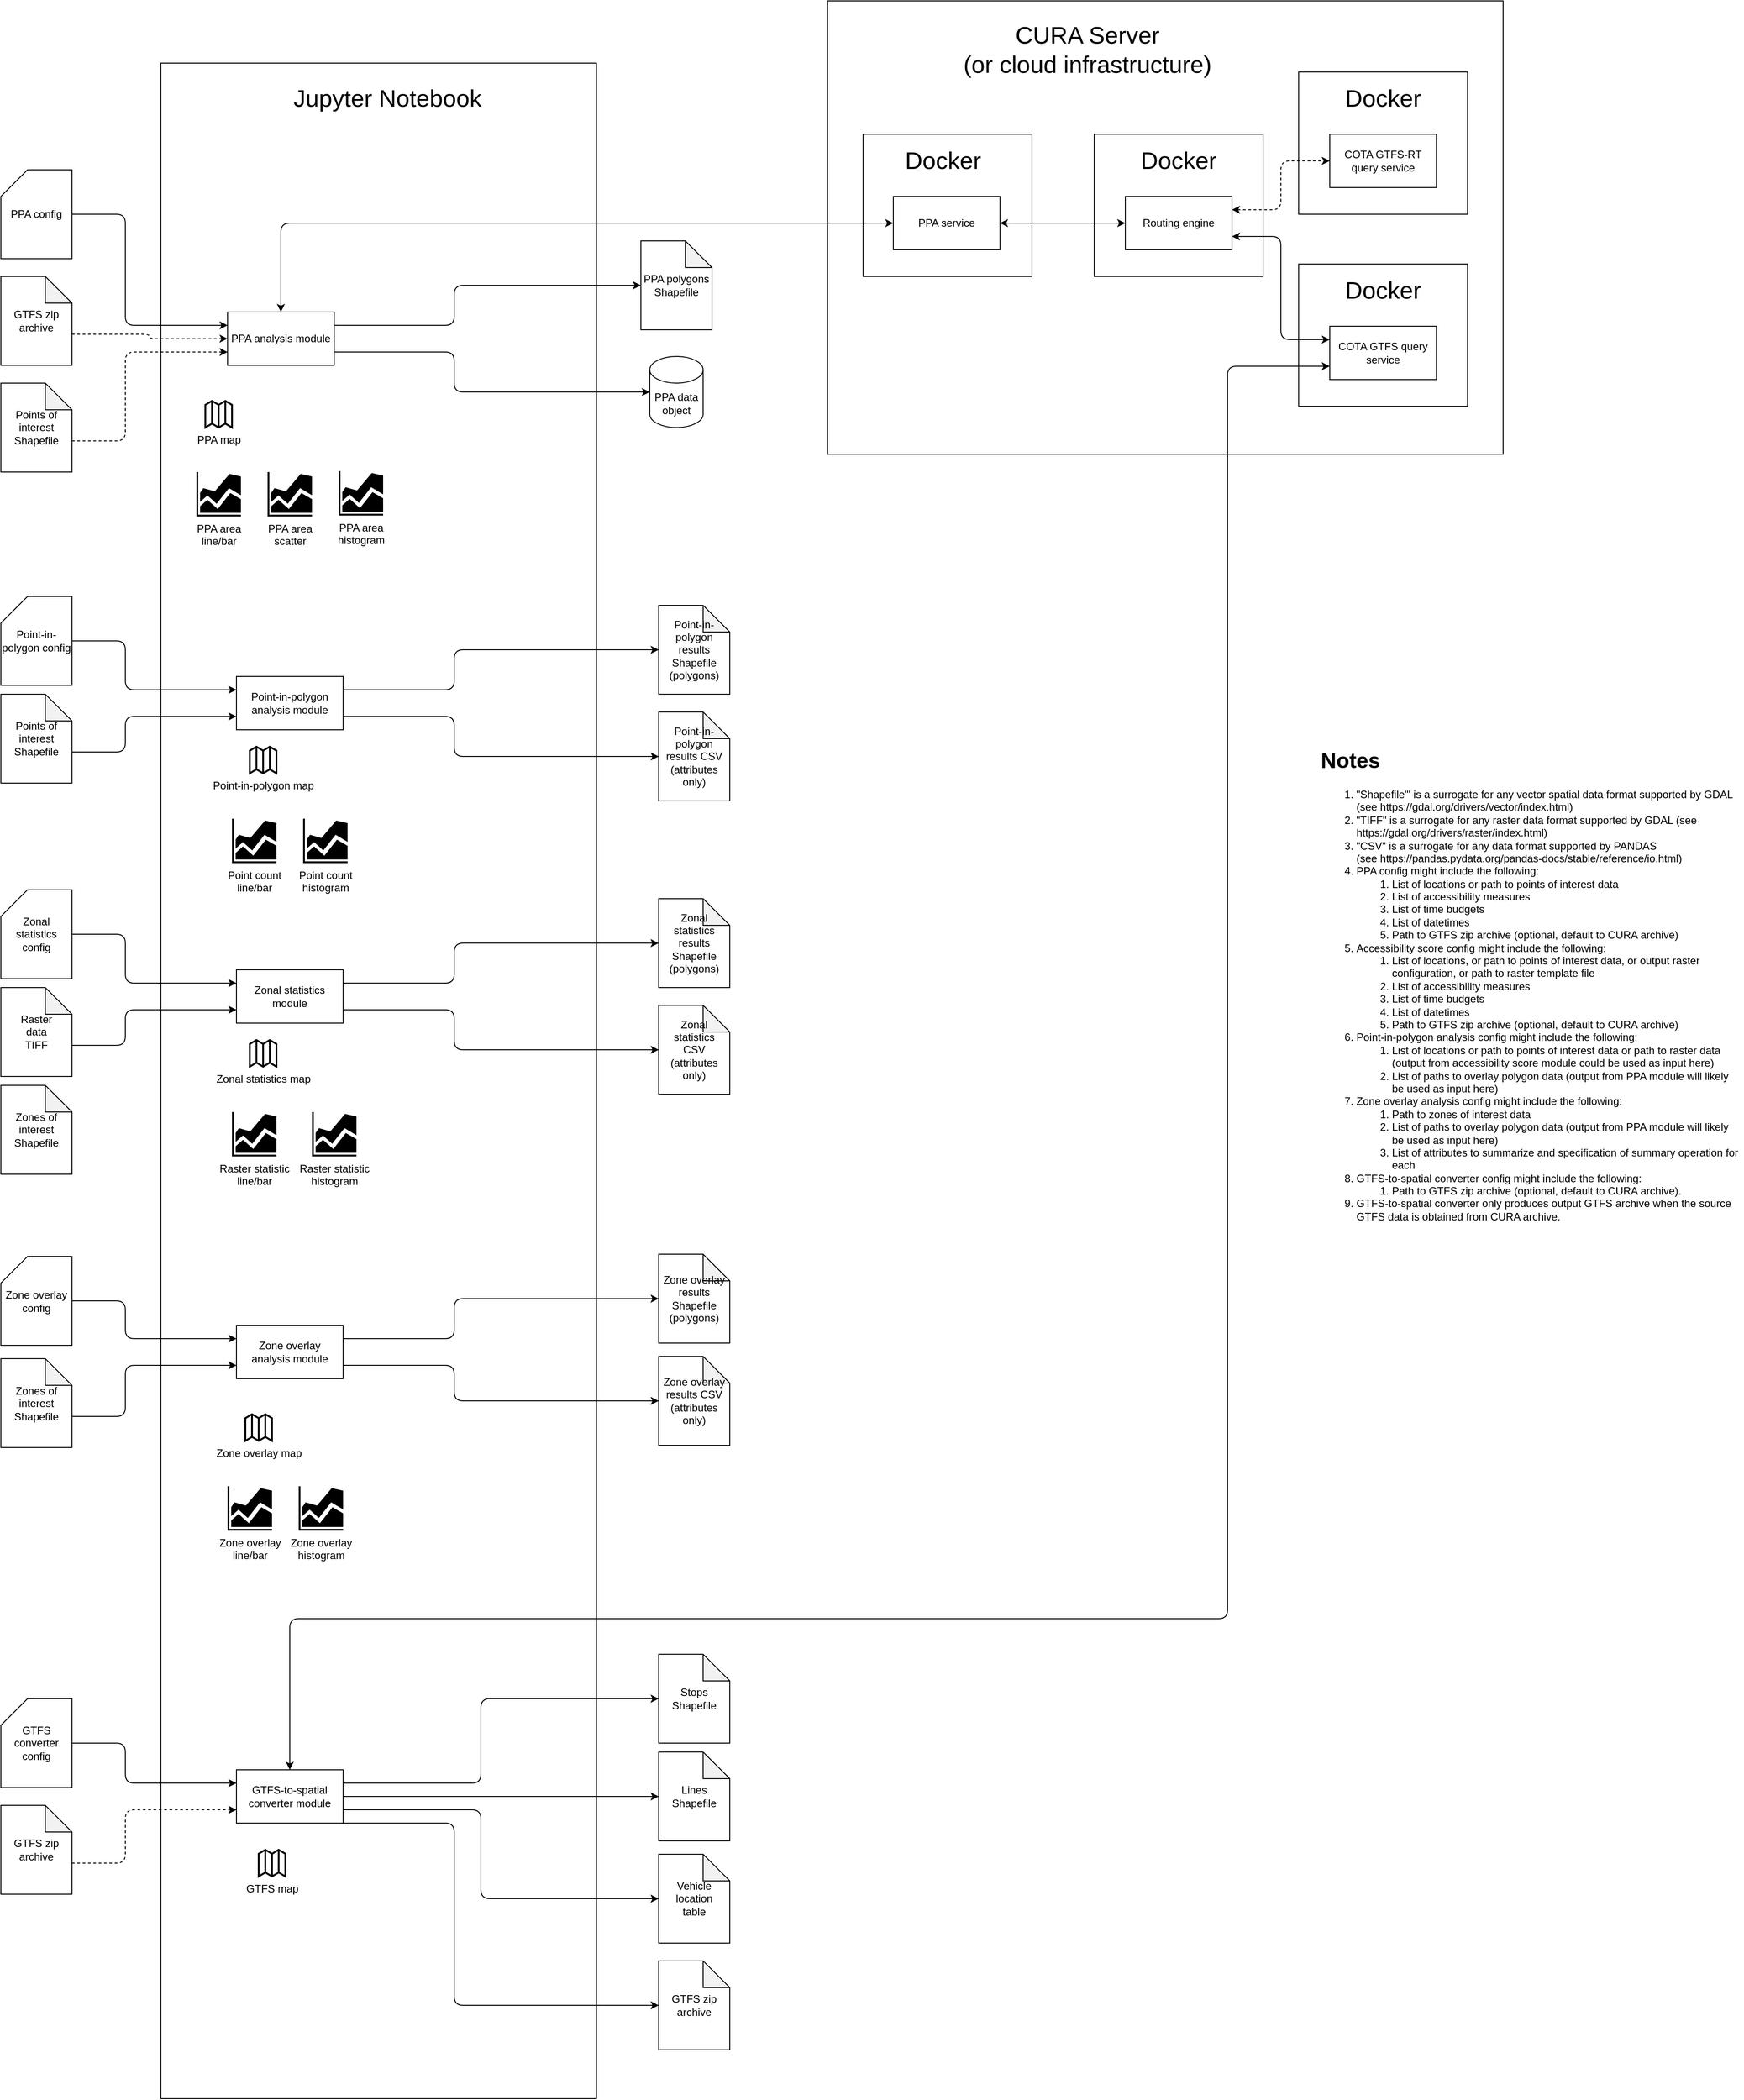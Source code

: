 <mxfile version="15.2.7" type="device"><diagram id="Q9hKuincVtC86CEMAV-l" name="Page-1"><mxGraphModel dx="2816" dy="1616" grid="1" gridSize="10" guides="1" tooltips="1" connect="1" arrows="1" fold="1" page="1" pageScale="1" pageWidth="2339" pageHeight="3300" math="0" shadow="0"><root><mxCell id="0"/><mxCell id="1" parent="0"/><mxCell id="cXjC8-rVtWkjRj0jH15W-128" value="Context" parent="0"/><mxCell id="cXjC8-rVtWkjRj0jH15W-134" value="" style="rounded=0;whiteSpace=wrap;html=1;strokeColor=#000000;fillColor=#FFFFFF;" parent="cXjC8-rVtWkjRj0jH15W-128" vertex="1"><mxGeometry x="280" y="170" width="490" height="2290" as="geometry"/></mxCell><mxCell id="cXjC8-rVtWkjRj0jH15W-130" value="" style="rounded=0;whiteSpace=wrap;html=1;strokeColor=#000000;fillColor=#FFFFFF;" parent="cXjC8-rVtWkjRj0jH15W-128" vertex="1"><mxGeometry x="1030" y="100" width="760" height="510" as="geometry"/></mxCell><mxCell id="cXjC8-rVtWkjRj0jH15W-131" value="CURA Server &lt;br&gt;(or cloud infrastructure)" style="text;html=1;strokeColor=none;fillColor=none;align=center;verticalAlign=middle;whiteSpace=wrap;rounded=0;fontSize=27;" parent="cXjC8-rVtWkjRj0jH15W-128" vertex="1"><mxGeometry x="1140" y="120" width="365" height="70" as="geometry"/></mxCell><mxCell id="cXjC8-rVtWkjRj0jH15W-132" value="" style="rounded=0;whiteSpace=wrap;html=1;strokeColor=#000000;fillColor=#FFFFFF;" parent="cXjC8-rVtWkjRj0jH15W-128" vertex="1"><mxGeometry x="1070" y="250" width="190" height="160" as="geometry"/></mxCell><mxCell id="cXjC8-rVtWkjRj0jH15W-133" value="Docker" style="text;html=1;strokeColor=none;fillColor=none;align=center;verticalAlign=middle;whiteSpace=wrap;rounded=0;fontSize=27;" parent="cXjC8-rVtWkjRj0jH15W-128" vertex="1"><mxGeometry x="1110" y="270" width="100" height="20" as="geometry"/></mxCell><mxCell id="cXjC8-rVtWkjRj0jH15W-135" value="Jupyter Notebook" style="text;html=1;strokeColor=none;fillColor=none;align=center;verticalAlign=middle;whiteSpace=wrap;rounded=0;fontSize=27;" parent="cXjC8-rVtWkjRj0jH15W-128" vertex="1"><mxGeometry x="410" y="200" width="250" height="20" as="geometry"/></mxCell><mxCell id="cXjC8-rVtWkjRj0jH15W-136" value="" style="rounded=0;whiteSpace=wrap;html=1;strokeColor=#000000;fillColor=#FFFFFF;" parent="cXjC8-rVtWkjRj0jH15W-128" vertex="1"><mxGeometry x="1560" y="396" width="190" height="160" as="geometry"/></mxCell><mxCell id="cXjC8-rVtWkjRj0jH15W-137" value="Docker" style="text;html=1;strokeColor=none;fillColor=none;align=center;verticalAlign=middle;whiteSpace=wrap;rounded=0;fontSize=27;" parent="cXjC8-rVtWkjRj0jH15W-128" vertex="1"><mxGeometry x="1605" y="416" width="100" height="20" as="geometry"/></mxCell><mxCell id="cXjC8-rVtWkjRj0jH15W-138" value="" style="rounded=0;whiteSpace=wrap;html=1;strokeColor=#000000;fillColor=#FFFFFF;" parent="cXjC8-rVtWkjRj0jH15W-128" vertex="1"><mxGeometry x="1560" y="180" width="190" height="160" as="geometry"/></mxCell><mxCell id="cXjC8-rVtWkjRj0jH15W-139" value="Docker" style="text;html=1;strokeColor=none;fillColor=none;align=center;verticalAlign=middle;whiteSpace=wrap;rounded=0;fontSize=27;" parent="cXjC8-rVtWkjRj0jH15W-128" vertex="1"><mxGeometry x="1605" y="200" width="100" height="20" as="geometry"/></mxCell><mxCell id="cXjC8-rVtWkjRj0jH15W-140" value="" style="rounded=0;whiteSpace=wrap;html=1;strokeColor=#000000;fillColor=#FFFFFF;" parent="cXjC8-rVtWkjRj0jH15W-128" vertex="1"><mxGeometry x="1330" y="250" width="190" height="160" as="geometry"/></mxCell><mxCell id="cXjC8-rVtWkjRj0jH15W-141" value="Docker" style="text;html=1;strokeColor=none;fillColor=none;align=center;verticalAlign=middle;whiteSpace=wrap;rounded=0;fontSize=27;" parent="cXjC8-rVtWkjRj0jH15W-128" vertex="1"><mxGeometry x="1375" y="270" width="100" height="20" as="geometry"/></mxCell><mxCell id="cXjC8-rVtWkjRj0jH15W-129" value="Function" parent="0"/><mxCell id="cXjC8-rVtWkjRj0jH15W-145" value="PPA service" style="rounded=0;whiteSpace=wrap;html=1;" parent="cXjC8-rVtWkjRj0jH15W-129" vertex="1"><mxGeometry x="1104" y="320" width="120" height="60" as="geometry"/></mxCell><mxCell id="cXjC8-rVtWkjRj0jH15W-146" value="Routing engine" style="rounded=0;whiteSpace=wrap;html=1;" parent="cXjC8-rVtWkjRj0jH15W-129" vertex="1"><mxGeometry x="1365" y="320" width="120" height="60" as="geometry"/></mxCell><mxCell id="cXjC8-rVtWkjRj0jH15W-148" value="PPA analysis module" style="rounded=0;whiteSpace=wrap;html=1;" parent="cXjC8-rVtWkjRj0jH15W-129" vertex="1"><mxGeometry x="355" y="450" width="120" height="60" as="geometry"/></mxCell><mxCell id="cXjC8-rVtWkjRj0jH15W-149" value="Point-in-polygon analysis module" style="rounded=0;whiteSpace=wrap;html=1;" parent="cXjC8-rVtWkjRj0jH15W-129" vertex="1"><mxGeometry x="365" y="860" width="120" height="60" as="geometry"/></mxCell><mxCell id="cXjC8-rVtWkjRj0jH15W-150" value="GTFS-to-spatial converter module" style="rounded=0;whiteSpace=wrap;html=1;" parent="cXjC8-rVtWkjRj0jH15W-129" vertex="1"><mxGeometry x="365" y="2090" width="120" height="60" as="geometry"/></mxCell><mxCell id="cXjC8-rVtWkjRj0jH15W-151" value="GTFS zip archive" style="shape=note;whiteSpace=wrap;html=1;backgroundOutline=1;darkOpacity=0.05;" parent="cXjC8-rVtWkjRj0jH15W-129" vertex="1"><mxGeometry x="100" y="410" width="80" height="100" as="geometry"/></mxCell><mxCell id="cXjC8-rVtWkjRj0jH15W-152" value="Points of interest&lt;br&gt;Shapefile" style="shape=note;whiteSpace=wrap;html=1;backgroundOutline=1;darkOpacity=0.05;" parent="cXjC8-rVtWkjRj0jH15W-129" vertex="1"><mxGeometry x="100" y="530" width="80" height="100" as="geometry"/></mxCell><mxCell id="cXjC8-rVtWkjRj0jH15W-153" value="Stops Shapefile" style="shape=note;whiteSpace=wrap;html=1;backgroundOutline=1;darkOpacity=0.05;" parent="cXjC8-rVtWkjRj0jH15W-129" vertex="1"><mxGeometry x="840" y="1960" width="80" height="100" as="geometry"/></mxCell><mxCell id="cXjC8-rVtWkjRj0jH15W-154" value="Lines Shapefile" style="shape=note;whiteSpace=wrap;html=1;backgroundOutline=1;darkOpacity=0.05;" parent="cXjC8-rVtWkjRj0jH15W-129" vertex="1"><mxGeometry x="840" y="2070" width="80" height="100" as="geometry"/></mxCell><mxCell id="cXjC8-rVtWkjRj0jH15W-155" value="PPA polygons&lt;br&gt;Shapefile" style="shape=note;whiteSpace=wrap;html=1;backgroundOutline=1;darkOpacity=0.05;" parent="cXjC8-rVtWkjRj0jH15W-129" vertex="1"><mxGeometry x="820" y="370" width="80" height="100" as="geometry"/></mxCell><mxCell id="cXjC8-rVtWkjRj0jH15W-159" value="Point-in-polygon results Shapefile (polygons)" style="shape=note;whiteSpace=wrap;html=1;backgroundOutline=1;darkOpacity=0.05;" parent="cXjC8-rVtWkjRj0jH15W-129" vertex="1"><mxGeometry x="840" y="780" width="80" height="100" as="geometry"/></mxCell><mxCell id="cXjC8-rVtWkjRj0jH15W-160" value="Point-in-polygon results CSV&lt;br&gt;(attributes only)" style="shape=note;whiteSpace=wrap;html=1;backgroundOutline=1;darkOpacity=0.05;" parent="cXjC8-rVtWkjRj0jH15W-129" vertex="1"><mxGeometry x="840" y="900" width="80" height="100" as="geometry"/></mxCell><mxCell id="cXjC8-rVtWkjRj0jH15W-161" value="GTFS zip archive" style="shape=note;whiteSpace=wrap;html=1;backgroundOutline=1;darkOpacity=0.05;" parent="cXjC8-rVtWkjRj0jH15W-129" vertex="1"><mxGeometry x="840" y="2305" width="80" height="100" as="geometry"/></mxCell><mxCell id="cXjC8-rVtWkjRj0jH15W-162" value="PPA area &lt;br&gt;line/bar" style="sketch=0;aspect=fixed;pointerEvents=1;shadow=0;dashed=0;html=1;strokeColor=none;labelPosition=center;verticalLabelPosition=bottom;verticalAlign=top;align=center;fillColor=#000000;shape=mxgraph.mscae.general.graph" parent="cXjC8-rVtWkjRj0jH15W-129" vertex="1"><mxGeometry x="320" y="630" width="50" height="50" as="geometry"/></mxCell><mxCell id="cXjC8-rVtWkjRj0jH15W-163" value="PPA map" style="html=1;verticalLabelPosition=bottom;align=center;labelBackgroundColor=#ffffff;verticalAlign=top;strokeWidth=2;strokeColor=#000000;shadow=0;dashed=0;shape=mxgraph.ios7.icons.map;fillColor=#FFFFFF;" parent="cXjC8-rVtWkjRj0jH15W-129" vertex="1"><mxGeometry x="330" y="550" width="30" height="30" as="geometry"/></mxCell><mxCell id="cXjC8-rVtWkjRj0jH15W-165" value="PPA config" style="shape=card;whiteSpace=wrap;html=1;strokeColor=#000000;fillColor=#FFFFFF;" parent="cXjC8-rVtWkjRj0jH15W-129" vertex="1"><mxGeometry x="100" y="290" width="80" height="100" as="geometry"/></mxCell><mxCell id="cXjC8-rVtWkjRj0jH15W-166" value="Point-in-polygon config" style="shape=card;whiteSpace=wrap;html=1;strokeColor=#000000;fillColor=#FFFFFF;" parent="cXjC8-rVtWkjRj0jH15W-129" vertex="1"><mxGeometry x="100" y="770" width="80" height="100" as="geometry"/></mxCell><mxCell id="cXjC8-rVtWkjRj0jH15W-168" value="PPA area&lt;br&gt;scatter" style="sketch=0;aspect=fixed;pointerEvents=1;shadow=0;dashed=0;html=1;strokeColor=none;labelPosition=center;verticalLabelPosition=bottom;verticalAlign=top;align=center;fillColor=#000000;shape=mxgraph.mscae.general.graph" parent="cXjC8-rVtWkjRj0jH15W-129" vertex="1"><mxGeometry x="400" y="630" width="50" height="50" as="geometry"/></mxCell><mxCell id="cXjC8-rVtWkjRj0jH15W-169" value="PPA area &lt;br&gt;histogram" style="sketch=0;aspect=fixed;pointerEvents=1;shadow=0;dashed=0;html=1;strokeColor=none;labelPosition=center;verticalLabelPosition=bottom;verticalAlign=top;align=center;fillColor=#000000;shape=mxgraph.mscae.general.graph" parent="cXjC8-rVtWkjRj0jH15W-129" vertex="1"><mxGeometry x="480" y="629" width="50" height="50" as="geometry"/></mxCell><mxCell id="cXjC8-rVtWkjRj0jH15W-173" value="Point-in-polygon map" style="html=1;verticalLabelPosition=bottom;align=center;labelBackgroundColor=#ffffff;verticalAlign=top;strokeWidth=2;strokeColor=#000000;shadow=0;dashed=0;shape=mxgraph.ios7.icons.map;fillColor=#FFFFFF;" parent="cXjC8-rVtWkjRj0jH15W-129" vertex="1"><mxGeometry x="380" y="939" width="30" height="30" as="geometry"/></mxCell><mxCell id="cXjC8-rVtWkjRj0jH15W-174" value="Point count &lt;br&gt;line/bar" style="sketch=0;aspect=fixed;pointerEvents=1;shadow=0;dashed=0;html=1;strokeColor=none;labelPosition=center;verticalLabelPosition=bottom;verticalAlign=top;align=center;fillColor=#000000;shape=mxgraph.mscae.general.graph" parent="cXjC8-rVtWkjRj0jH15W-129" vertex="1"><mxGeometry x="360" y="1020" width="50" height="50" as="geometry"/></mxCell><mxCell id="cXjC8-rVtWkjRj0jH15W-175" value="Point count&lt;br&gt;histogram" style="sketch=0;aspect=fixed;pointerEvents=1;shadow=0;dashed=0;html=1;strokeColor=none;labelPosition=center;verticalLabelPosition=bottom;verticalAlign=top;align=center;fillColor=#000000;shape=mxgraph.mscae.general.graph" parent="cXjC8-rVtWkjRj0jH15W-129" vertex="1"><mxGeometry x="440" y="1020" width="50" height="50" as="geometry"/></mxCell><mxCell id="cXjC8-rVtWkjRj0jH15W-177" value="PPA data object" style="shape=cylinder3;whiteSpace=wrap;html=1;boundedLbl=1;backgroundOutline=1;size=15;strokeColor=#000000;fillColor=#FFFFFF;" parent="cXjC8-rVtWkjRj0jH15W-129" vertex="1"><mxGeometry x="830" y="500" width="60" height="80" as="geometry"/></mxCell><mxCell id="cXjC8-rVtWkjRj0jH15W-178" value="Zone overlay &lt;br&gt;analysis module" style="rounded=0;whiteSpace=wrap;html=1;" parent="cXjC8-rVtWkjRj0jH15W-129" vertex="1"><mxGeometry x="365" y="1590" width="120" height="60" as="geometry"/></mxCell><mxCell id="cXjC8-rVtWkjRj0jH15W-179" value="Zone overlay results Shapefile (polygons)" style="shape=note;whiteSpace=wrap;html=1;backgroundOutline=1;darkOpacity=0.05;" parent="cXjC8-rVtWkjRj0jH15W-129" vertex="1"><mxGeometry x="840" y="1510" width="80" height="100" as="geometry"/></mxCell><mxCell id="cXjC8-rVtWkjRj0jH15W-180" value="Zone overlay results CSV&lt;br&gt;(attributes only)" style="shape=note;whiteSpace=wrap;html=1;backgroundOutline=1;darkOpacity=0.05;" parent="cXjC8-rVtWkjRj0jH15W-129" vertex="1"><mxGeometry x="840" y="1625" width="80" height="100" as="geometry"/></mxCell><mxCell id="cXjC8-rVtWkjRj0jH15W-181" value="Zone overlay config" style="shape=card;whiteSpace=wrap;html=1;strokeColor=#000000;fillColor=#FFFFFF;" parent="cXjC8-rVtWkjRj0jH15W-129" vertex="1"><mxGeometry x="100" y="1512.5" width="80" height="100" as="geometry"/></mxCell><mxCell id="cXjC8-rVtWkjRj0jH15W-182" value="Zone overlay map" style="html=1;verticalLabelPosition=bottom;align=center;labelBackgroundColor=#ffffff;verticalAlign=top;strokeWidth=2;strokeColor=#000000;shadow=0;dashed=0;shape=mxgraph.ios7.icons.map;fillColor=#FFFFFF;" parent="cXjC8-rVtWkjRj0jH15W-129" vertex="1"><mxGeometry x="375" y="1690" width="30" height="30" as="geometry"/></mxCell><mxCell id="cXjC8-rVtWkjRj0jH15W-183" value="Zone overlay&lt;br&gt;line/bar" style="sketch=0;aspect=fixed;pointerEvents=1;shadow=0;dashed=0;html=1;strokeColor=none;labelPosition=center;verticalLabelPosition=bottom;verticalAlign=top;align=center;fillColor=#000000;shape=mxgraph.mscae.general.graph" parent="cXjC8-rVtWkjRj0jH15W-129" vertex="1"><mxGeometry x="355" y="1771" width="50" height="50" as="geometry"/></mxCell><mxCell id="cXjC8-rVtWkjRj0jH15W-184" value="Zone overlay&lt;br&gt;histogram" style="sketch=0;aspect=fixed;pointerEvents=1;shadow=0;dashed=0;html=1;strokeColor=none;labelPosition=center;verticalLabelPosition=bottom;verticalAlign=top;align=center;fillColor=#000000;shape=mxgraph.mscae.general.graph" parent="cXjC8-rVtWkjRj0jH15W-129" vertex="1"><mxGeometry x="435" y="1771" width="50" height="50" as="geometry"/></mxCell><mxCell id="cXjC8-rVtWkjRj0jH15W-185" value="GTFS converter config" style="shape=card;whiteSpace=wrap;html=1;strokeColor=#000000;fillColor=#FFFFFF;" parent="cXjC8-rVtWkjRj0jH15W-129" vertex="1"><mxGeometry x="100" y="2010" width="80" height="100" as="geometry"/></mxCell><mxCell id="cXjC8-rVtWkjRj0jH15W-186" value="" style="edgeStyle=elbowEdgeStyle;elbow=horizontal;endArrow=classic;html=1;exitX=1;exitY=0.5;exitDx=0;exitDy=0;exitPerimeter=0;entryX=0;entryY=0.25;entryDx=0;entryDy=0;" parent="cXjC8-rVtWkjRj0jH15W-129" source="cXjC8-rVtWkjRj0jH15W-165" target="cXjC8-rVtWkjRj0jH15W-148" edge="1"><mxGeometry width="50" height="50" relative="1" as="geometry"><mxPoint x="170" y="600" as="sourcePoint"/><mxPoint x="220" y="550" as="targetPoint"/><Array as="points"><mxPoint x="240" y="400"/></Array></mxGeometry></mxCell><mxCell id="cXjC8-rVtWkjRj0jH15W-188" value="" style="edgeStyle=elbowEdgeStyle;elbow=horizontal;endArrow=classic;html=1;entryX=0;entryY=0.5;entryDx=0;entryDy=0;dashed=1;exitX=0;exitY=0;exitDx=80;exitDy=65;exitPerimeter=0;" parent="cXjC8-rVtWkjRj0jH15W-129" source="cXjC8-rVtWkjRj0jH15W-151" target="cXjC8-rVtWkjRj0jH15W-148" edge="1"><mxGeometry width="50" height="50" relative="1" as="geometry"><mxPoint x="210" y="520" as="sourcePoint"/><mxPoint x="260" y="615" as="targetPoint"/><Array as="points"/></mxGeometry></mxCell><mxCell id="cXjC8-rVtWkjRj0jH15W-189" value="" style="edgeStyle=elbowEdgeStyle;elbow=horizontal;endArrow=classic;html=1;exitX=0;exitY=0;exitDx=80;exitDy=65;exitPerimeter=0;dashed=1;entryX=0;entryY=0.75;entryDx=0;entryDy=0;" parent="cXjC8-rVtWkjRj0jH15W-129" source="cXjC8-rVtWkjRj0jH15W-152" target="cXjC8-rVtWkjRj0jH15W-148" edge="1"><mxGeometry width="50" height="50" relative="1" as="geometry"><mxPoint x="70" y="655" as="sourcePoint"/><mxPoint x="250" y="550" as="targetPoint"/><Array as="points"><mxPoint x="240" y="550"/><mxPoint x="210" y="600"/></Array></mxGeometry></mxCell><mxCell id="cXjC8-rVtWkjRj0jH15W-190" value="" style="edgeStyle=elbowEdgeStyle;elbow=horizontal;endArrow=classic;html=1;exitX=1;exitY=0.25;exitDx=0;exitDy=0;entryX=0;entryY=0.5;entryDx=0;entryDy=0;entryPerimeter=0;" parent="cXjC8-rVtWkjRj0jH15W-129" source="cXjC8-rVtWkjRj0jH15W-148" target="cXjC8-rVtWkjRj0jH15W-155" edge="1"><mxGeometry width="50" height="50" relative="1" as="geometry"><mxPoint x="175" y="490" as="sourcePoint"/><mxPoint x="365" y="475" as="targetPoint"/><Array as="points"><mxPoint x="610" y="440"/></Array></mxGeometry></mxCell><mxCell id="cXjC8-rVtWkjRj0jH15W-191" value="" style="edgeStyle=elbowEdgeStyle;elbow=horizontal;endArrow=classic;html=1;exitX=1;exitY=0.75;exitDx=0;exitDy=0;entryX=0;entryY=0.5;entryDx=0;entryDy=0;entryPerimeter=0;" parent="cXjC8-rVtWkjRj0jH15W-129" source="cXjC8-rVtWkjRj0jH15W-148" target="cXjC8-rVtWkjRj0jH15W-177" edge="1"><mxGeometry width="50" height="50" relative="1" as="geometry"><mxPoint x="485" y="475" as="sourcePoint"/><mxPoint x="615" y="590" as="targetPoint"/><Array as="points"><mxPoint x="610" y="520"/></Array></mxGeometry></mxCell><mxCell id="cXjC8-rVtWkjRj0jH15W-192" value="" style="edgeStyle=segmentEdgeStyle;endArrow=classic;html=1;entryX=0;entryY=0.5;entryDx=0;entryDy=0;exitX=0.5;exitY=0;exitDx=0;exitDy=0;startArrow=classic;startFill=1;" parent="cXjC8-rVtWkjRj0jH15W-129" source="cXjC8-rVtWkjRj0jH15W-148" target="cXjC8-rVtWkjRj0jH15W-145" edge="1"><mxGeometry width="50" height="50" relative="1" as="geometry"><mxPoint x="230" y="390" as="sourcePoint"/><mxPoint x="280" y="340" as="targetPoint"/><Array as="points"><mxPoint x="415" y="350"/></Array></mxGeometry></mxCell><mxCell id="cXjC8-rVtWkjRj0jH15W-193" value="COTA GTFS-RT query service" style="rounded=0;whiteSpace=wrap;html=1;" parent="cXjC8-rVtWkjRj0jH15W-129" vertex="1"><mxGeometry x="1595" y="250" width="120" height="60" as="geometry"/></mxCell><mxCell id="cXjC8-rVtWkjRj0jH15W-194" value="COTA GTFS query service" style="rounded=0;whiteSpace=wrap;html=1;" parent="cXjC8-rVtWkjRj0jH15W-129" vertex="1"><mxGeometry x="1595" y="466" width="120" height="60" as="geometry"/></mxCell><mxCell id="cXjC8-rVtWkjRj0jH15W-195" value="" style="edgeStyle=elbowEdgeStyle;elbow=horizontal;endArrow=classic;html=1;exitX=1;exitY=0.5;exitDx=0;exitDy=0;entryX=0;entryY=0.5;entryDx=0;entryDy=0;startArrow=classic;startFill=1;" parent="cXjC8-rVtWkjRj0jH15W-129" source="cXjC8-rVtWkjRj0jH15W-145" target="cXjC8-rVtWkjRj0jH15W-146" edge="1"><mxGeometry width="50" height="50" relative="1" as="geometry"><mxPoint x="1214" y="345" as="sourcePoint"/><mxPoint x="1404" y="330" as="targetPoint"/></mxGeometry></mxCell><mxCell id="cXjC8-rVtWkjRj0jH15W-196" value="" style="edgeStyle=elbowEdgeStyle;elbow=horizontal;endArrow=classic;html=1;entryX=0;entryY=0.25;entryDx=0;entryDy=0;startArrow=classic;startFill=1;exitX=1;exitY=0.75;exitDx=0;exitDy=0;" parent="cXjC8-rVtWkjRj0jH15W-129" source="cXjC8-rVtWkjRj0jH15W-146" target="cXjC8-rVtWkjRj0jH15W-194" edge="1"><mxGeometry width="50" height="50" relative="1" as="geometry"><mxPoint x="1505" y="280" as="sourcePoint"/><mxPoint x="1535.0" y="520" as="targetPoint"/></mxGeometry></mxCell><mxCell id="cXjC8-rVtWkjRj0jH15W-202" value="" style="edgeStyle=elbowEdgeStyle;elbow=horizontal;endArrow=classic;html=1;entryX=0;entryY=0.5;entryDx=0;entryDy=0;startArrow=classic;startFill=1;exitX=1;exitY=0.25;exitDx=0;exitDy=0;dashed=1;" parent="cXjC8-rVtWkjRj0jH15W-129" source="cXjC8-rVtWkjRj0jH15W-146" target="cXjC8-rVtWkjRj0jH15W-193" edge="1"><mxGeometry width="50" height="50" relative="1" as="geometry"><mxPoint x="1495" y="375" as="sourcePoint"/><mxPoint x="1615" y="520" as="targetPoint"/></mxGeometry></mxCell><mxCell id="cXjC8-rVtWkjRj0jH15W-207" value="" style="edgeStyle=elbowEdgeStyle;elbow=horizontal;endArrow=classic;html=1;exitX=1;exitY=0.5;exitDx=0;exitDy=0;exitPerimeter=0;entryX=0;entryY=0.25;entryDx=0;entryDy=0;" parent="cXjC8-rVtWkjRj0jH15W-129" source="cXjC8-rVtWkjRj0jH15W-166" target="cXjC8-rVtWkjRj0jH15W-149" edge="1"><mxGeometry width="50" height="50" relative="1" as="geometry"><mxPoint x="70" y="170" as="sourcePoint"/><mxPoint x="365" y="125" as="targetPoint"/><Array as="points"><mxPoint x="240" y="850"/></Array></mxGeometry></mxCell><mxCell id="cXjC8-rVtWkjRj0jH15W-208" value="Points of interest&lt;br&gt;Shapefile" style="shape=note;whiteSpace=wrap;html=1;backgroundOutline=1;darkOpacity=0.05;" parent="cXjC8-rVtWkjRj0jH15W-129" vertex="1"><mxGeometry x="100" y="880" width="80" height="100" as="geometry"/></mxCell><mxCell id="cXjC8-rVtWkjRj0jH15W-210" value="" style="edgeStyle=elbowEdgeStyle;elbow=horizontal;endArrow=classic;html=1;exitX=0;exitY=0;exitDx=80;exitDy=65;exitPerimeter=0;entryX=0;entryY=0.75;entryDx=0;entryDy=0;" parent="cXjC8-rVtWkjRj0jH15W-129" source="cXjC8-rVtWkjRj0jH15W-208" target="cXjC8-rVtWkjRj0jH15W-149" edge="1"><mxGeometry width="50" height="50" relative="1" as="geometry"><mxPoint x="70" y="900" as="sourcePoint"/><mxPoint x="330" y="930" as="targetPoint"/><Array as="points"><mxPoint x="240" y="930"/></Array></mxGeometry></mxCell><mxCell id="cXjC8-rVtWkjRj0jH15W-211" value="" style="edgeStyle=elbowEdgeStyle;elbow=horizontal;endArrow=classic;html=1;entryX=0;entryY=0.5;entryDx=0;entryDy=0;entryPerimeter=0;exitX=1;exitY=0.25;exitDx=0;exitDy=0;" parent="cXjC8-rVtWkjRj0jH15W-129" source="cXjC8-rVtWkjRj0jH15W-149" target="cXjC8-rVtWkjRj0jH15W-159" edge="1"><mxGeometry width="50" height="50" relative="1" as="geometry"><mxPoint x="550" y="860" as="sourcePoint"/><mxPoint x="375" y="885" as="targetPoint"/><Array as="points"><mxPoint x="610" y="850"/></Array></mxGeometry></mxCell><mxCell id="cXjC8-rVtWkjRj0jH15W-212" value="" style="edgeStyle=elbowEdgeStyle;elbow=horizontal;endArrow=classic;html=1;entryX=0;entryY=0.5;entryDx=0;entryDy=0;entryPerimeter=0;exitX=1;exitY=0.75;exitDx=0;exitDy=0;" parent="cXjC8-rVtWkjRj0jH15W-129" source="cXjC8-rVtWkjRj0jH15W-149" target="cXjC8-rVtWkjRj0jH15W-160" edge="1"><mxGeometry width="50" height="50" relative="1" as="geometry"><mxPoint x="495" y="885" as="sourcePoint"/><mxPoint x="625" y="860" as="targetPoint"/><Array as="points"><mxPoint x="610" y="930"/></Array></mxGeometry></mxCell><mxCell id="cXjC8-rVtWkjRj0jH15W-215" value="Zones of interest&lt;br&gt;Shapefile" style="shape=note;whiteSpace=wrap;html=1;backgroundOutline=1;darkOpacity=0.05;" parent="cXjC8-rVtWkjRj0jH15W-129" vertex="1"><mxGeometry x="100" y="1627.5" width="80" height="100" as="geometry"/></mxCell><mxCell id="cXjC8-rVtWkjRj0jH15W-216" value="" style="edgeStyle=elbowEdgeStyle;elbow=horizontal;endArrow=classic;html=1;exitX=1;exitY=0.5;exitDx=0;exitDy=0;exitPerimeter=0;entryX=0;entryY=0.25;entryDx=0;entryDy=0;" parent="cXjC8-rVtWkjRj0jH15W-129" source="cXjC8-rVtWkjRj0jH15W-181" target="cXjC8-rVtWkjRj0jH15W-178" edge="1"><mxGeometry width="50" height="50" relative="1" as="geometry"><mxPoint x="35" y="1540" as="sourcePoint"/><mxPoint x="340" y="1575" as="targetPoint"/><Array as="points"><mxPoint x="240" y="1580"/></Array></mxGeometry></mxCell><mxCell id="cXjC8-rVtWkjRj0jH15W-217" value="" style="edgeStyle=elbowEdgeStyle;elbow=horizontal;endArrow=classic;html=1;exitX=0;exitY=0;exitDx=80;exitDy=65;exitPerimeter=0;entryX=0;entryY=0.75;entryDx=0;entryDy=0;" parent="cXjC8-rVtWkjRj0jH15W-129" source="cXjC8-rVtWkjRj0jH15W-215" target="cXjC8-rVtWkjRj0jH15W-178" edge="1"><mxGeometry width="50" height="50" relative="1" as="geometry"><mxPoint x="35" y="1665" as="sourcePoint"/><mxPoint x="340" y="1605" as="targetPoint"/><Array as="points"><mxPoint x="240" y="1660"/></Array></mxGeometry></mxCell><mxCell id="cXjC8-rVtWkjRj0jH15W-218" value="" style="edgeStyle=elbowEdgeStyle;elbow=horizontal;endArrow=classic;html=1;entryX=0;entryY=0.5;entryDx=0;entryDy=0;entryPerimeter=0;exitX=1;exitY=0.25;exitDx=0;exitDy=0;" parent="cXjC8-rVtWkjRj0jH15W-129" source="cXjC8-rVtWkjRj0jH15W-178" target="cXjC8-rVtWkjRj0jH15W-179" edge="1"><mxGeometry width="50" height="50" relative="1" as="geometry"><mxPoint x="480" y="1475" as="sourcePoint"/><mxPoint x="1025" y="1430" as="targetPoint"/><Array as="points"><mxPoint x="610" y="1590"/></Array></mxGeometry></mxCell><mxCell id="cXjC8-rVtWkjRj0jH15W-219" value="" style="edgeStyle=elbowEdgeStyle;elbow=horizontal;endArrow=classic;html=1;entryX=0;entryY=0.5;entryDx=0;entryDy=0;entryPerimeter=0;exitX=1;exitY=0.75;exitDx=0;exitDy=0;" parent="cXjC8-rVtWkjRj0jH15W-129" source="cXjC8-rVtWkjRj0jH15W-178" target="cXjC8-rVtWkjRj0jH15W-180" edge="1"><mxGeometry width="50" height="50" relative="1" as="geometry"><mxPoint x="480" y="1505" as="sourcePoint"/><mxPoint x="1025" y="1550" as="targetPoint"/><Array as="points"><mxPoint x="610" y="1650"/></Array></mxGeometry></mxCell><mxCell id="cXjC8-rVtWkjRj0jH15W-220" value="GTFS map" style="html=1;verticalLabelPosition=bottom;align=center;labelBackgroundColor=#ffffff;verticalAlign=top;strokeWidth=2;strokeColor=#000000;shadow=0;dashed=0;shape=mxgraph.ios7.icons.map;fillColor=#FFFFFF;" parent="cXjC8-rVtWkjRj0jH15W-129" vertex="1"><mxGeometry x="390" y="2180" width="30" height="30" as="geometry"/></mxCell><mxCell id="cXjC8-rVtWkjRj0jH15W-221" value="" style="edgeStyle=elbowEdgeStyle;elbow=horizontal;endArrow=classic;html=1;exitX=1;exitY=0.5;exitDx=0;exitDy=0;exitPerimeter=0;entryX=0;entryY=0.25;entryDx=0;entryDy=0;" parent="cXjC8-rVtWkjRj0jH15W-129" source="cXjC8-rVtWkjRj0jH15W-185" target="cXjC8-rVtWkjRj0jH15W-150" edge="1"><mxGeometry width="50" height="50" relative="1" as="geometry"><mxPoint x="70" y="1320" as="sourcePoint"/><mxPoint x="320" y="2075" as="targetPoint"/><Array as="points"><mxPoint x="240" y="2080"/></Array></mxGeometry></mxCell><mxCell id="cXjC8-rVtWkjRj0jH15W-222" value="" style="edgeStyle=elbowEdgeStyle;elbow=horizontal;endArrow=classic;html=1;entryX=0;entryY=0.5;entryDx=0;entryDy=0;entryPerimeter=0;exitX=1;exitY=0.25;exitDx=0;exitDy=0;" parent="cXjC8-rVtWkjRj0jH15W-129" source="cXjC8-rVtWkjRj0jH15W-150" target="cXjC8-rVtWkjRj0jH15W-153" edge="1"><mxGeometry width="50" height="50" relative="1" as="geometry"><mxPoint x="495" y="1255" as="sourcePoint"/><mxPoint x="1040" y="1295" as="targetPoint"/><Array as="points"><mxPoint x="640" y="2060"/><mxPoint x="610" y="2060"/></Array></mxGeometry></mxCell><mxCell id="cXjC8-rVtWkjRj0jH15W-223" value="" style="edgeStyle=elbowEdgeStyle;elbow=horizontal;endArrow=classic;html=1;entryX=0;entryY=0.5;entryDx=0;entryDy=0;entryPerimeter=0;exitX=1;exitY=0.5;exitDx=0;exitDy=0;" parent="cXjC8-rVtWkjRj0jH15W-129" source="cXjC8-rVtWkjRj0jH15W-150" target="cXjC8-rVtWkjRj0jH15W-154" edge="1"><mxGeometry width="50" height="50" relative="1" as="geometry"><mxPoint x="510" y="2120" as="sourcePoint"/><mxPoint x="1040" y="2050" as="targetPoint"/></mxGeometry></mxCell><mxCell id="cXjC8-rVtWkjRj0jH15W-225" value="" style="edgeStyle=segmentEdgeStyle;endArrow=classic;html=1;entryX=0;entryY=0.75;entryDx=0;entryDy=0;exitX=0.5;exitY=0;exitDx=0;exitDy=0;startArrow=classic;startFill=1;" parent="cXjC8-rVtWkjRj0jH15W-129" source="cXjC8-rVtWkjRj0jH15W-150" target="cXjC8-rVtWkjRj0jH15W-194" edge="1"><mxGeometry width="50" height="50" relative="1" as="geometry"><mxPoint x="440" y="1940" as="sourcePoint"/><mxPoint x="1289" y="1840" as="targetPoint"/><Array as="points"><mxPoint x="425" y="1920"/><mxPoint x="1480" y="1920"/><mxPoint x="1480" y="511"/></Array></mxGeometry></mxCell><mxCell id="cXjC8-rVtWkjRj0jH15W-226" value="GTFS zip archive" style="shape=note;whiteSpace=wrap;html=1;backgroundOutline=1;darkOpacity=0.05;" parent="cXjC8-rVtWkjRj0jH15W-129" vertex="1"><mxGeometry x="100" y="2130" width="80" height="100" as="geometry"/></mxCell><mxCell id="cXjC8-rVtWkjRj0jH15W-227" value="" style="edgeStyle=elbowEdgeStyle;elbow=horizontal;endArrow=classic;html=1;exitX=0;exitY=0;exitDx=80;exitDy=65;exitPerimeter=0;entryX=0;entryY=0.75;entryDx=0;entryDy=0;dashed=1;" parent="cXjC8-rVtWkjRj0jH15W-129" source="cXjC8-rVtWkjRj0jH15W-226" target="cXjC8-rVtWkjRj0jH15W-150" edge="1"><mxGeometry width="50" height="50" relative="1" as="geometry"><mxPoint x="70" y="2075" as="sourcePoint"/><mxPoint x="310" y="2185" as="targetPoint"/><Array as="points"><mxPoint x="240" y="2170"/></Array></mxGeometry></mxCell><mxCell id="hgNIaJM7CPmkgEKfYP0U-6" value="Vehicle location &lt;br&gt;table" style="shape=note;whiteSpace=wrap;html=1;backgroundOutline=1;darkOpacity=0.05;" vertex="1" parent="cXjC8-rVtWkjRj0jH15W-129"><mxGeometry x="840" y="2185" width="80" height="100" as="geometry"/></mxCell><mxCell id="hgNIaJM7CPmkgEKfYP0U-7" value="" style="edgeStyle=elbowEdgeStyle;elbow=horizontal;endArrow=classic;html=1;exitX=1;exitY=1;exitDx=0;exitDy=0;entryX=0;entryY=0.5;entryDx=0;entryDy=0;entryPerimeter=0;" edge="1" parent="cXjC8-rVtWkjRj0jH15W-129" target="cXjC8-rVtWkjRj0jH15W-161"><mxGeometry width="50" height="50" relative="1" as="geometry"><mxPoint x="485" y="2150" as="sourcePoint"/><mxPoint x="810" y="2340" as="targetPoint"/><Array as="points"><mxPoint x="610" y="2250"/></Array></mxGeometry></mxCell><mxCell id="hgNIaJM7CPmkgEKfYP0U-8" value="" style="edgeStyle=elbowEdgeStyle;elbow=horizontal;endArrow=classic;html=1;entryX=0;entryY=0.5;entryDx=0;entryDy=0;entryPerimeter=0;exitX=1;exitY=0.75;exitDx=0;exitDy=0;" edge="1" parent="cXjC8-rVtWkjRj0jH15W-129" target="hgNIaJM7CPmkgEKfYP0U-6"><mxGeometry width="50" height="50" relative="1" as="geometry"><mxPoint x="485" y="2135" as="sourcePoint"/><mxPoint x="1050" y="2060" as="targetPoint"/><Array as="points"><mxPoint x="640" y="2190"/></Array></mxGeometry></mxCell><mxCell id="hgNIaJM7CPmkgEKfYP0U-9" value="Zonal statistics module" style="rounded=0;whiteSpace=wrap;html=1;" vertex="1" parent="cXjC8-rVtWkjRj0jH15W-129"><mxGeometry x="365" y="1190" width="120" height="60" as="geometry"/></mxCell><mxCell id="hgNIaJM7CPmkgEKfYP0U-10" value="Zonal statistics&lt;br&gt;results Shapefile (polygons)" style="shape=note;whiteSpace=wrap;html=1;backgroundOutline=1;darkOpacity=0.05;" vertex="1" parent="cXjC8-rVtWkjRj0jH15W-129"><mxGeometry x="840" y="1110" width="80" height="100" as="geometry"/></mxCell><mxCell id="hgNIaJM7CPmkgEKfYP0U-11" value="Zonal statistics&lt;br&gt;CSV&lt;br&gt;(attributes only)" style="shape=note;whiteSpace=wrap;html=1;backgroundOutline=1;darkOpacity=0.05;" vertex="1" parent="cXjC8-rVtWkjRj0jH15W-129"><mxGeometry x="840" y="1230" width="80" height="100" as="geometry"/></mxCell><mxCell id="hgNIaJM7CPmkgEKfYP0U-12" value="Zonal statistics&lt;br&gt;config" style="shape=card;whiteSpace=wrap;html=1;strokeColor=#000000;fillColor=#FFFFFF;" vertex="1" parent="cXjC8-rVtWkjRj0jH15W-129"><mxGeometry x="100" y="1100" width="80" height="100" as="geometry"/></mxCell><mxCell id="hgNIaJM7CPmkgEKfYP0U-13" value="Zonal statistics map" style="html=1;verticalLabelPosition=bottom;align=center;labelBackgroundColor=#ffffff;verticalAlign=top;strokeWidth=2;strokeColor=#000000;shadow=0;dashed=0;shape=mxgraph.ios7.icons.map;fillColor=#FFFFFF;" vertex="1" parent="cXjC8-rVtWkjRj0jH15W-129"><mxGeometry x="380" y="1269" width="30" height="30" as="geometry"/></mxCell><mxCell id="hgNIaJM7CPmkgEKfYP0U-14" value="Raster statistic&lt;br&gt;line/bar" style="sketch=0;aspect=fixed;pointerEvents=1;shadow=0;dashed=0;html=1;strokeColor=none;labelPosition=center;verticalLabelPosition=bottom;verticalAlign=top;align=center;fillColor=#000000;shape=mxgraph.mscae.general.graph" vertex="1" parent="cXjC8-rVtWkjRj0jH15W-129"><mxGeometry x="360" y="1350" width="50" height="50" as="geometry"/></mxCell><mxCell id="hgNIaJM7CPmkgEKfYP0U-15" value="Raster statistic&lt;br&gt;histogram" style="sketch=0;aspect=fixed;pointerEvents=1;shadow=0;dashed=0;html=1;strokeColor=none;labelPosition=center;verticalLabelPosition=bottom;verticalAlign=top;align=center;fillColor=#000000;shape=mxgraph.mscae.general.graph" vertex="1" parent="cXjC8-rVtWkjRj0jH15W-129"><mxGeometry x="450" y="1350" width="50" height="50" as="geometry"/></mxCell><mxCell id="hgNIaJM7CPmkgEKfYP0U-16" value="" style="edgeStyle=elbowEdgeStyle;elbow=horizontal;endArrow=classic;html=1;exitX=1;exitY=0.5;exitDx=0;exitDy=0;exitPerimeter=0;entryX=0;entryY=0.25;entryDx=0;entryDy=0;" edge="1" parent="cXjC8-rVtWkjRj0jH15W-129" source="hgNIaJM7CPmkgEKfYP0U-12" target="hgNIaJM7CPmkgEKfYP0U-9"><mxGeometry width="50" height="50" relative="1" as="geometry"><mxPoint x="70" y="500" as="sourcePoint"/><mxPoint x="365" y="455" as="targetPoint"/><Array as="points"><mxPoint x="240" y="1180"/></Array></mxGeometry></mxCell><mxCell id="hgNIaJM7CPmkgEKfYP0U-17" value="Raster&lt;br&gt;data&lt;br&gt;TIFF" style="shape=note;whiteSpace=wrap;html=1;backgroundOutline=1;darkOpacity=0.05;" vertex="1" parent="cXjC8-rVtWkjRj0jH15W-129"><mxGeometry x="100" y="1210" width="80" height="100" as="geometry"/></mxCell><mxCell id="hgNIaJM7CPmkgEKfYP0U-18" value="" style="edgeStyle=elbowEdgeStyle;elbow=horizontal;endArrow=classic;html=1;exitX=0;exitY=0;exitDx=80;exitDy=65;exitPerimeter=0;entryX=0;entryY=0.75;entryDx=0;entryDy=0;" edge="1" parent="cXjC8-rVtWkjRj0jH15W-129" source="hgNIaJM7CPmkgEKfYP0U-17" target="hgNIaJM7CPmkgEKfYP0U-9"><mxGeometry width="50" height="50" relative="1" as="geometry"><mxPoint x="70" y="1230" as="sourcePoint"/><mxPoint x="330" y="1260" as="targetPoint"/><Array as="points"><mxPoint x="240" y="1260"/></Array></mxGeometry></mxCell><mxCell id="hgNIaJM7CPmkgEKfYP0U-19" value="" style="edgeStyle=elbowEdgeStyle;elbow=horizontal;endArrow=classic;html=1;entryX=0;entryY=0.5;entryDx=0;entryDy=0;entryPerimeter=0;exitX=1;exitY=0.25;exitDx=0;exitDy=0;" edge="1" parent="cXjC8-rVtWkjRj0jH15W-129" source="hgNIaJM7CPmkgEKfYP0U-9" target="hgNIaJM7CPmkgEKfYP0U-10"><mxGeometry width="50" height="50" relative="1" as="geometry"><mxPoint x="550" y="1190" as="sourcePoint"/><mxPoint x="375" y="1215" as="targetPoint"/><Array as="points"><mxPoint x="610" y="1190"/></Array></mxGeometry></mxCell><mxCell id="hgNIaJM7CPmkgEKfYP0U-20" value="" style="edgeStyle=elbowEdgeStyle;elbow=horizontal;endArrow=classic;html=1;entryX=0;entryY=0.5;entryDx=0;entryDy=0;entryPerimeter=0;exitX=1;exitY=0.75;exitDx=0;exitDy=0;" edge="1" parent="cXjC8-rVtWkjRj0jH15W-129" source="hgNIaJM7CPmkgEKfYP0U-9" target="hgNIaJM7CPmkgEKfYP0U-11"><mxGeometry width="50" height="50" relative="1" as="geometry"><mxPoint x="495" y="1215" as="sourcePoint"/><mxPoint x="625" y="1190" as="targetPoint"/><Array as="points"><mxPoint x="610" y="1260"/></Array></mxGeometry></mxCell><mxCell id="hgNIaJM7CPmkgEKfYP0U-21" value="Zones of interest&lt;br&gt;Shapefile" style="shape=note;whiteSpace=wrap;html=1;backgroundOutline=1;darkOpacity=0.05;" vertex="1" parent="cXjC8-rVtWkjRj0jH15W-129"><mxGeometry x="100" y="1320" width="80" height="100" as="geometry"/></mxCell><mxCell id="cXjC8-rVtWkjRj0jH15W-228" value="Notes" parent="0"/><mxCell id="cXjC8-rVtWkjRj0jH15W-229" value="&lt;h1&gt;Notes&lt;/h1&gt;&lt;p&gt;&lt;/p&gt;&lt;ol&gt;&lt;li&gt;&quot;Shapefile&quot;' is a surrogate for any vector spatial data format supported by GDAL (see&amp;nbsp;https://gdal.org/drivers/vector/index.html)&amp;nbsp;&lt;/li&gt;&lt;li&gt;&quot;TIFF&quot; is a surrogate for any raster data format supported by GDAL (see https://gdal.org/drivers/raster/index.html)&lt;/li&gt;&lt;li&gt;&quot;CSV&quot; is a surrogate for any data format supported by PANDAS (see&amp;nbsp;https://pandas.pydata.org/pandas-docs/stable/reference/io.html)&lt;/li&gt;&lt;li&gt;PPA config might include the following:&lt;/li&gt;&lt;ol&gt;&lt;li&gt;List of locations or path to points of interest data&lt;/li&gt;&lt;li&gt;&lt;span&gt;List of accessibility measures&lt;/span&gt;&lt;br&gt;&lt;/li&gt;&lt;li&gt;List of time budgets&lt;/li&gt;&lt;li&gt;List of datetimes&lt;/li&gt;&lt;li&gt;Path to GTFS zip archive (optional, default to CURA archive)&lt;/li&gt;&lt;/ol&gt;&lt;li&gt;Accessibility score config might include the following:&lt;/li&gt;&lt;ol&gt;&lt;li&gt;List of locations, or path to points of interest data, or output raster configuration, or path to raster template file&lt;/li&gt;&lt;li&gt;List of accessibility measures&lt;/li&gt;&lt;li&gt;List of time budgets&lt;/li&gt;&lt;li&gt;List of datetimes&lt;/li&gt;&lt;li&gt;Path to GTFS zip archive (optional, default to CURA archive)&lt;/li&gt;&lt;/ol&gt;&lt;li&gt;Point-in-polygon analysis config might include the following:&lt;/li&gt;&lt;ol&gt;&lt;li&gt;List of locations or path to points of interest data or path to raster data (output from accessibility score module could be used as input here)&lt;/li&gt;&lt;li&gt;List of paths to overlay polygon data (output from PPA module will likely be used as input here)&lt;/li&gt;&lt;/ol&gt;&lt;li&gt;Zone overlay analysis config might include the following:&lt;/li&gt;&lt;ol&gt;&lt;li&gt;Path to zones of interest data&lt;/li&gt;&lt;li&gt;List of paths to overlay polygon data (output from PPA module will likely be used as input here)&lt;/li&gt;&lt;li&gt;List of attributes to summarize and specification of summary operation for each&lt;/li&gt;&lt;/ol&gt;&lt;li&gt;GTFS-to-spatial converter config might include the following:&lt;/li&gt;&lt;ol&gt;&lt;li&gt;Path to GTFS zip archive (optional, default to CURA archive).&lt;/li&gt;&lt;/ol&gt;&lt;li&gt;GTFS-to-spatial converter only produces output GTFS archive when the source GTFS data is obtained from CURA archive.&lt;/li&gt;&lt;/ol&gt;&lt;p&gt;&lt;/p&gt;" style="text;html=1;strokeColor=none;fillColor=none;spacing=5;spacingTop=-20;whiteSpace=wrap;overflow=hidden;rounded=0;" parent="cXjC8-rVtWkjRj0jH15W-228" vertex="1"><mxGeometry x="1580" y="935" width="480" height="570" as="geometry"/></mxCell></root></mxGraphModel></diagram></mxfile>